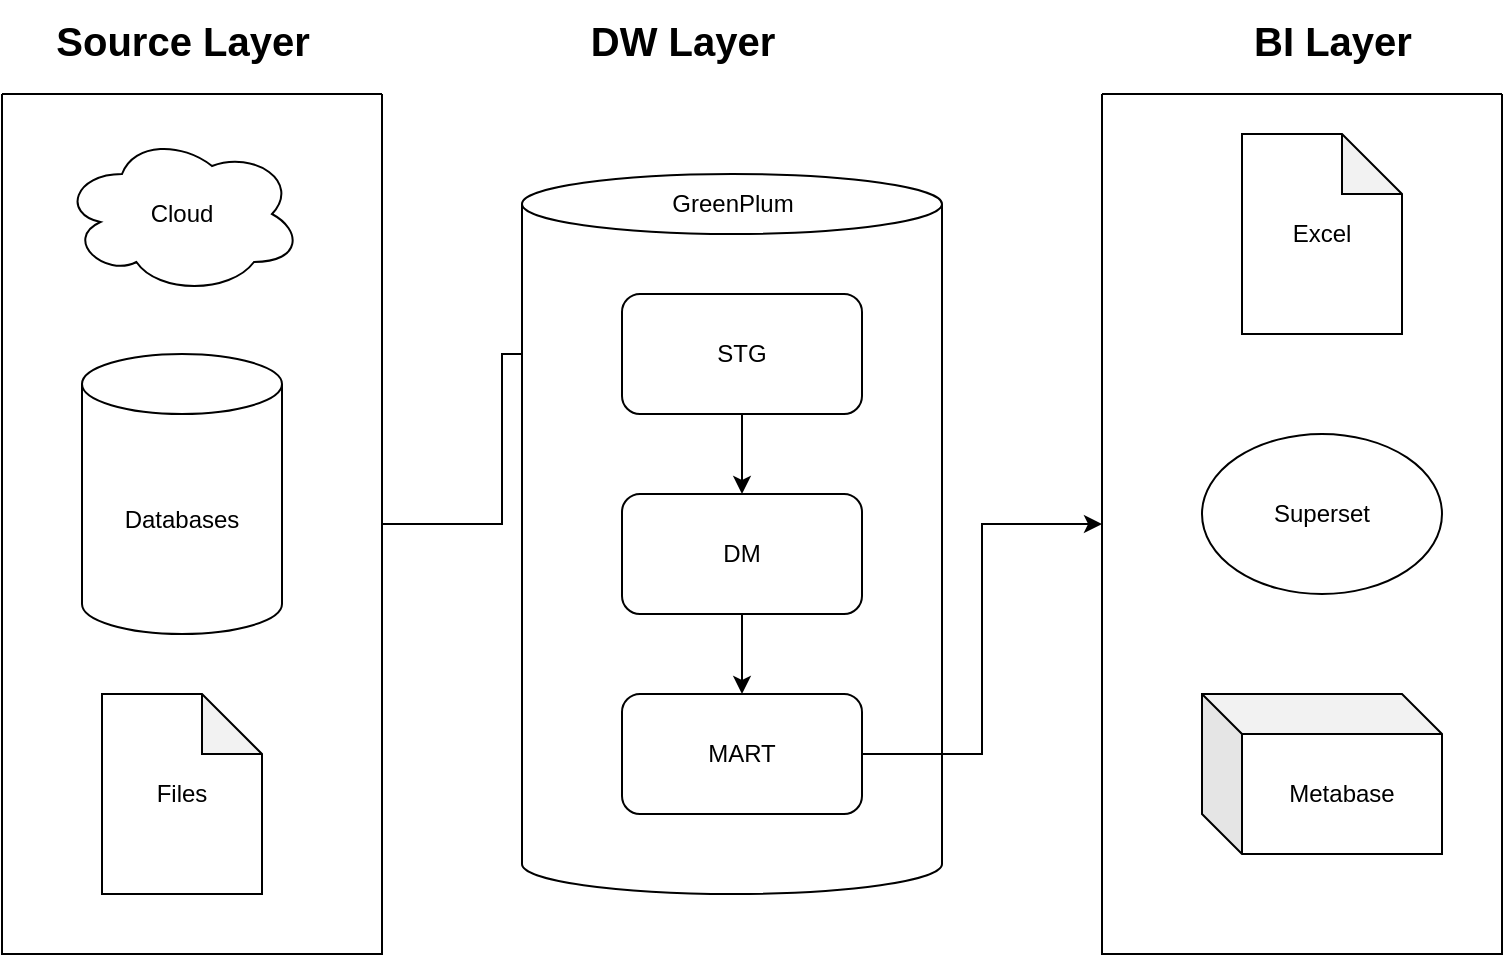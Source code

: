 <mxfile version="24.0.8" type="github">
  <diagram id="R2lEEEUBdFMjLlhIrx00" name="Page-1">
    <mxGraphModel dx="1027" dy="529" grid="1" gridSize="10" guides="1" tooltips="1" connect="1" arrows="1" fold="1" page="1" pageScale="1" pageWidth="850" pageHeight="1100" math="0" shadow="0" extFonts="Permanent Marker^https://fonts.googleapis.com/css?family=Permanent+Marker">
      <root>
        <mxCell id="0" />
        <mxCell id="1" parent="0" />
        <mxCell id="Ls6Hd5Uxga7sao89NUcp-18" style="edgeStyle=orthogonalEdgeStyle;rounded=0;orthogonalLoop=1;jettySize=auto;html=1;entryX=0;entryY=0.5;entryDx=0;entryDy=0;" edge="1" parent="1" source="Ls6Hd5Uxga7sao89NUcp-2" target="Ls6Hd5Uxga7sao89NUcp-12">
          <mxGeometry relative="1" as="geometry" />
        </mxCell>
        <mxCell id="Ls6Hd5Uxga7sao89NUcp-2" value="" style="swimlane;startSize=0;" vertex="1" parent="1">
          <mxGeometry x="30" y="70" width="190" height="430" as="geometry" />
        </mxCell>
        <mxCell id="Ls6Hd5Uxga7sao89NUcp-1" value="Cloud" style="ellipse;shape=cloud;whiteSpace=wrap;html=1;" vertex="1" parent="Ls6Hd5Uxga7sao89NUcp-2">
          <mxGeometry x="30" y="20" width="120" height="80" as="geometry" />
        </mxCell>
        <mxCell id="Ls6Hd5Uxga7sao89NUcp-5" value="Databases" style="shape=cylinder3;whiteSpace=wrap;html=1;boundedLbl=1;backgroundOutline=1;size=15;" vertex="1" parent="Ls6Hd5Uxga7sao89NUcp-2">
          <mxGeometry x="40" y="130" width="100" height="140" as="geometry" />
        </mxCell>
        <mxCell id="Ls6Hd5Uxga7sao89NUcp-6" value="Files" style="shape=note;whiteSpace=wrap;html=1;backgroundOutline=1;darkOpacity=0.05;" vertex="1" parent="Ls6Hd5Uxga7sao89NUcp-2">
          <mxGeometry x="50" y="300" width="80" height="100" as="geometry" />
        </mxCell>
        <mxCell id="Ls6Hd5Uxga7sao89NUcp-3" value="Source Layer" style="text;html=1;align=center;verticalAlign=middle;resizable=0;points=[];autosize=1;strokeColor=none;fillColor=none;fontSize=20;fontStyle=1" vertex="1" parent="1">
          <mxGeometry x="50" y="23" width="140" height="40" as="geometry" />
        </mxCell>
        <mxCell id="Ls6Hd5Uxga7sao89NUcp-7" value="DWH Greenplum" style="shape=cylinder3;whiteSpace=wrap;html=1;boundedLbl=1;backgroundOutline=1;size=15;" vertex="1" parent="1">
          <mxGeometry x="290" y="110" width="210" height="360" as="geometry" />
        </mxCell>
        <mxCell id="Ls6Hd5Uxga7sao89NUcp-9" value="" style="swimlane;startSize=0;" vertex="1" parent="1">
          <mxGeometry x="580" y="70" width="200" height="430" as="geometry" />
        </mxCell>
        <mxCell id="Ls6Hd5Uxga7sao89NUcp-20" value="Excel" style="shape=note;whiteSpace=wrap;html=1;backgroundOutline=1;darkOpacity=0.05;" vertex="1" parent="Ls6Hd5Uxga7sao89NUcp-9">
          <mxGeometry x="70" y="20" width="80" height="100" as="geometry" />
        </mxCell>
        <mxCell id="Ls6Hd5Uxga7sao89NUcp-21" value="Superset" style="ellipse;whiteSpace=wrap;html=1;" vertex="1" parent="Ls6Hd5Uxga7sao89NUcp-9">
          <mxGeometry x="50" y="170" width="120" height="80" as="geometry" />
        </mxCell>
        <mxCell id="Ls6Hd5Uxga7sao89NUcp-22" value="Metabase" style="shape=cube;whiteSpace=wrap;html=1;boundedLbl=1;backgroundOutline=1;darkOpacity=0.05;darkOpacity2=0.1;" vertex="1" parent="Ls6Hd5Uxga7sao89NUcp-9">
          <mxGeometry x="50" y="300" width="120" height="80" as="geometry" />
        </mxCell>
        <mxCell id="Ls6Hd5Uxga7sao89NUcp-10" value="BI Layer" style="text;html=1;align=center;verticalAlign=middle;resizable=0;points=[];autosize=1;strokeColor=none;fillColor=none;fontSize=20;fontStyle=1" vertex="1" parent="1">
          <mxGeometry x="645" y="23" width="100" height="40" as="geometry" />
        </mxCell>
        <mxCell id="Ls6Hd5Uxga7sao89NUcp-11" value="DW Layer" style="text;html=1;align=center;verticalAlign=middle;resizable=0;points=[];autosize=1;strokeColor=none;fillColor=none;fontSize=20;fontStyle=1" vertex="1" parent="1">
          <mxGeometry x="315" y="23" width="110" height="40" as="geometry" />
        </mxCell>
        <mxCell id="Ls6Hd5Uxga7sao89NUcp-16" style="edgeStyle=orthogonalEdgeStyle;rounded=0;orthogonalLoop=1;jettySize=auto;html=1;entryX=0.5;entryY=0;entryDx=0;entryDy=0;" edge="1" parent="1" source="Ls6Hd5Uxga7sao89NUcp-12" target="Ls6Hd5Uxga7sao89NUcp-13">
          <mxGeometry relative="1" as="geometry" />
        </mxCell>
        <mxCell id="Ls6Hd5Uxga7sao89NUcp-12" value="STG" style="rounded=1;whiteSpace=wrap;html=1;" vertex="1" parent="1">
          <mxGeometry x="340" y="170" width="120" height="60" as="geometry" />
        </mxCell>
        <mxCell id="Ls6Hd5Uxga7sao89NUcp-17" value="" style="edgeStyle=orthogonalEdgeStyle;rounded=0;orthogonalLoop=1;jettySize=auto;html=1;" edge="1" parent="1" source="Ls6Hd5Uxga7sao89NUcp-13" target="Ls6Hd5Uxga7sao89NUcp-14">
          <mxGeometry relative="1" as="geometry" />
        </mxCell>
        <mxCell id="Ls6Hd5Uxga7sao89NUcp-13" value="DM" style="rounded=1;whiteSpace=wrap;html=1;" vertex="1" parent="1">
          <mxGeometry x="340" y="270" width="120" height="60" as="geometry" />
        </mxCell>
        <mxCell id="Ls6Hd5Uxga7sao89NUcp-19" style="edgeStyle=orthogonalEdgeStyle;rounded=0;orthogonalLoop=1;jettySize=auto;html=1;entryX=0;entryY=0.5;entryDx=0;entryDy=0;" edge="1" parent="1" source="Ls6Hd5Uxga7sao89NUcp-14" target="Ls6Hd5Uxga7sao89NUcp-9">
          <mxGeometry relative="1" as="geometry" />
        </mxCell>
        <mxCell id="Ls6Hd5Uxga7sao89NUcp-14" value="MART" style="rounded=1;whiteSpace=wrap;html=1;" vertex="1" parent="1">
          <mxGeometry x="340" y="370" width="120" height="60" as="geometry" />
        </mxCell>
        <mxCell id="Ls6Hd5Uxga7sao89NUcp-23" value="GreenPlum" style="text;html=1;align=center;verticalAlign=middle;resizable=0;points=[];autosize=1;strokeColor=none;fillColor=none;" vertex="1" parent="1">
          <mxGeometry x="355" y="110" width="80" height="30" as="geometry" />
        </mxCell>
      </root>
    </mxGraphModel>
  </diagram>
</mxfile>
